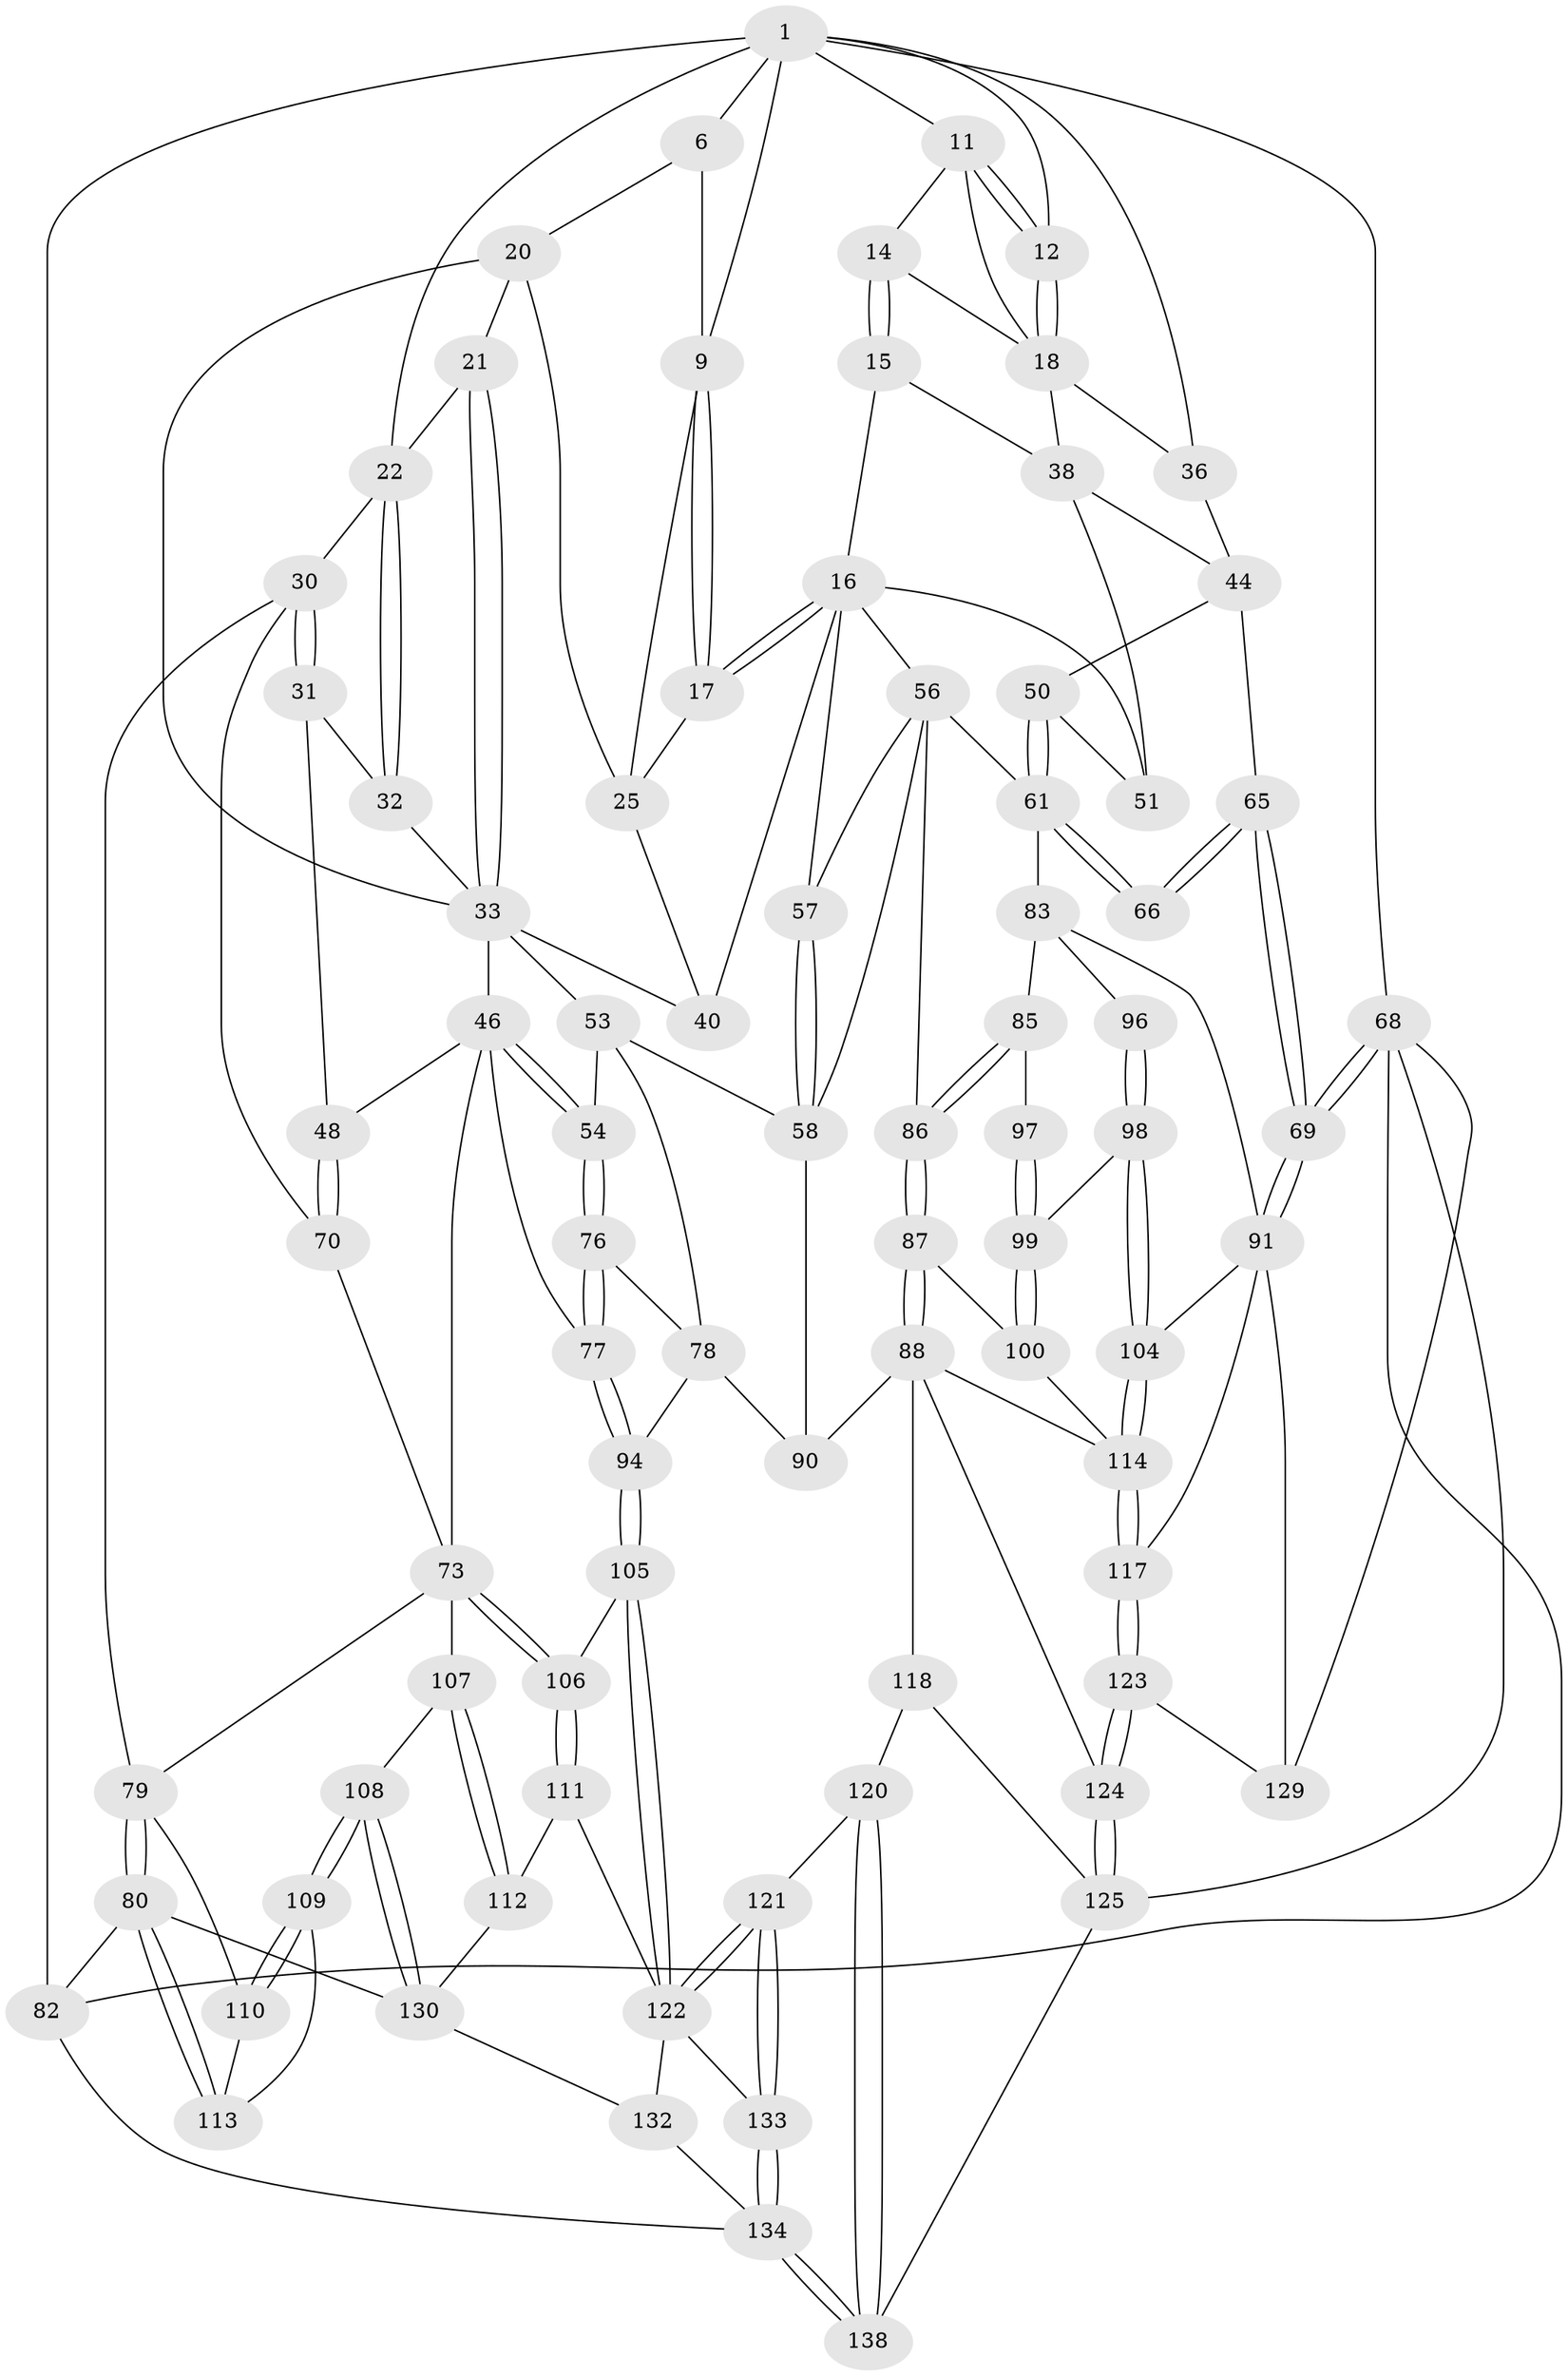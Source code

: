 // original degree distribution, {3: 0.028985507246376812, 6: 0.2536231884057971, 4: 0.2391304347826087, 5: 0.4782608695652174}
// Generated by graph-tools (version 1.1) at 2025/21/03/04/25 18:21:26]
// undirected, 82 vertices, 192 edges
graph export_dot {
graph [start="1"]
  node [color=gray90,style=filled];
  1 [pos="+0.6473276613570739+0",super="+8+2"];
  6 [pos="+0.36792064952501774+0",super="+7+19"];
  9 [pos="+0.6570176734911939+0.13440310786405138",super="+10"];
  11 [pos="+0.7269889296884129+0.07635620213603726",super="+13"];
  12 [pos="+1+0"];
  14 [pos="+0.7999725515329704+0.1942913013215447"];
  15 [pos="+0.7468638992082581+0.2465667555774865"];
  16 [pos="+0.7212858304105663+0.24071696546401933",super="+42"];
  17 [pos="+0.6625872255763257+0.2050688403632702"];
  18 [pos="+0.9432608506293111+0.031125319459500762",super="+28"];
  20 [pos="+0.399075613615466+0.1779135427365314",super="+26"];
  21 [pos="+0.29769200755761294+0.18504119124278123"];
  22 [pos="+0.24108798364934972+0.12980634806818872",super="+23"];
  25 [pos="+0.530441794139685+0.19412624190641212",super="+27"];
  30 [pos="+0+0.17390080615214404",super="+71"];
  31 [pos="+0.13086136310458693+0.23114660929084457"];
  32 [pos="+0.15451080261177808+0.22586439885189372"];
  33 [pos="+0.30382180977150064+0.2550432790044867",super="+34+35"];
  36 [pos="+1+0",super="+45"];
  38 [pos="+0.9151994961498184+0.27485877167676853",super="+39"];
  40 [pos="+0.5379888300584801+0.37894300159355965"];
  44 [pos="+0.924368901075678+0.2814957124230149",super="+49"];
  46 [pos="+0.27206228371943153+0.43087843327036734",super="+47"];
  48 [pos="+0.17508809983476856+0.44669239059908017"];
  50 [pos="+0.8898088037940394+0.42088423741183334"];
  51 [pos="+0.7888097876762874+0.3814875138115822"];
  53 [pos="+0.4554745321772168+0.38522129739408667",super="+60"];
  54 [pos="+0.31050445756054057+0.4437198607557553"];
  56 [pos="+0.7128420813192214+0.4738922922721981",super="+64"];
  57 [pos="+0.5980480173542965+0.4964694641331308"];
  58 [pos="+0.5945913513321632+0.5444763867976118",super="+59"];
  61 [pos="+0.8938262225247675+0.43967984525623427",super="+62"];
  65 [pos="+1+0.6997651941519571"];
  66 [pos="+1+0.6726157135375694"];
  68 [pos="+1+1",super="+136"];
  69 [pos="+1+0.7044936118721428"];
  70 [pos="+0+0.4742903655933988"];
  73 [pos="+0.18859561154809018+0.6649370467700734",super="+74"];
  76 [pos="+0.32333019876820623+0.5509609512378426"];
  77 [pos="+0.2843070456998786+0.6087579100847477"];
  78 [pos="+0.4037395193353593+0.6013796355488413",super="+93"];
  79 [pos="+0+0.6410598549246638",super="+101"];
  80 [pos="+0+0.7630594706153448",super="+81"];
  82 [pos="+0+1"];
  83 [pos="+0.8297428081249498+0.5764571072330481",super="+84+92"];
  85 [pos="+0.7733824246606295+0.6564277119602768"];
  86 [pos="+0.7088658753194585+0.6757063141766835"];
  87 [pos="+0.7020229493912229+0.6823824039451465"];
  88 [pos="+0.618144222845349+0.7134427994221036",super="+89+116"];
  90 [pos="+0.5882492648458085+0.706803990946927"];
  91 [pos="+1+0.7138421670692592",super="+102"];
  94 [pos="+0.4031348270414368+0.7438167302536935"];
  96 [pos="+0.8216613021959613+0.6860559455695485"];
  97 [pos="+0.7981237493481884+0.6734650971915347"];
  98 [pos="+0.8790938715424672+0.7533341008756591"];
  99 [pos="+0.8265903395933689+0.7570007359497685"];
  100 [pos="+0.7795003443433977+0.7856153990413821"];
  104 [pos="+0.8908551661289944+0.7601125839466482"];
  105 [pos="+0.379062281681331+0.7756780501286968"];
  106 [pos="+0.3092586360456652+0.7722837185323109"];
  107 [pos="+0.16272941902250673+0.7537484383508175"];
  108 [pos="+0.08190745019445592+0.8521243935825957"];
  109 [pos="+0.07537033154748325+0.843368845832472"];
  110 [pos="+0.06910313148365183+0.7392879076551678"];
  111 [pos="+0.21692139419414347+0.8558298894656862"];
  112 [pos="+0.2145637342105804+0.8559937929363237"];
  113 [pos="+0+0.7992334983329253"];
  114 [pos="+0.804111373448145+0.8136943773149857",super="+115"];
  117 [pos="+0.8310353343809369+0.8701554677725262"];
  118 [pos="+0.5851261383842484+0.7610182592806006",super="+119"];
  120 [pos="+0.43394028003682616+0.890587241582188"];
  121 [pos="+0.402513951920979+0.858427291117206"];
  122 [pos="+0.39508755872672047+0.8467472195759187",super="+127"];
  123 [pos="+0.8310747360927531+0.8789287349927777"];
  124 [pos="+0.7098976592743879+0.9548207883047034"];
  125 [pos="+0.6601598250253171+1",super="+137"];
  129 [pos="+0.8750134117242087+0.9045236376848921"];
  130 [pos="+0.08778854313413156+0.8705815427535907",super="+131"];
  132 [pos="+0.17053539677514604+1"];
  133 [pos="+0.3317014805775757+0.9589956933564717"];
  134 [pos="+0.3471772219449194+1",super="+135"];
  138 [pos="+0.3535575589330365+1"];
  1 -- 11;
  1 -- 9;
  1 -- 82;
  1 -- 36;
  1 -- 68;
  1 -- 6;
  1 -- 12;
  1 -- 22 [weight=2];
  6 -- 20;
  6 -- 9 [weight=2];
  9 -- 17;
  9 -- 17;
  9 -- 25;
  11 -- 12;
  11 -- 12;
  11 -- 18;
  11 -- 14;
  12 -- 18;
  12 -- 18;
  14 -- 15;
  14 -- 15;
  14 -- 18;
  15 -- 16;
  15 -- 38;
  16 -- 17;
  16 -- 17;
  16 -- 51;
  16 -- 40;
  16 -- 57;
  16 -- 56;
  17 -- 25;
  18 -- 38;
  18 -- 36;
  20 -- 21;
  20 -- 25;
  20 -- 33;
  21 -- 22;
  21 -- 33;
  21 -- 33;
  22 -- 32;
  22 -- 32;
  22 -- 30;
  25 -- 40;
  30 -- 31;
  30 -- 31;
  30 -- 70;
  30 -- 79;
  31 -- 32;
  31 -- 48;
  32 -- 33;
  33 -- 46;
  33 -- 40;
  33 -- 53;
  36 -- 44 [weight=2];
  38 -- 44;
  38 -- 51;
  44 -- 65;
  44 -- 50;
  46 -- 54;
  46 -- 54;
  46 -- 48;
  46 -- 73;
  46 -- 77;
  48 -- 70;
  48 -- 70;
  50 -- 51;
  50 -- 61;
  50 -- 61;
  53 -- 54;
  53 -- 78;
  53 -- 58;
  54 -- 76;
  54 -- 76;
  56 -- 57;
  56 -- 86;
  56 -- 58;
  56 -- 61;
  57 -- 58;
  57 -- 58;
  58 -- 90;
  61 -- 66 [weight=2];
  61 -- 66;
  61 -- 83;
  65 -- 66;
  65 -- 66;
  65 -- 69;
  65 -- 69;
  68 -- 69;
  68 -- 69;
  68 -- 82;
  68 -- 129;
  68 -- 125;
  69 -- 91;
  69 -- 91;
  70 -- 73;
  73 -- 106;
  73 -- 106;
  73 -- 107;
  73 -- 79;
  76 -- 77;
  76 -- 77;
  76 -- 78;
  77 -- 94;
  77 -- 94;
  78 -- 94;
  78 -- 90;
  79 -- 80;
  79 -- 80;
  79 -- 110;
  80 -- 113;
  80 -- 113;
  80 -- 82;
  80 -- 130;
  82 -- 134;
  83 -- 85;
  83 -- 96;
  83 -- 91;
  85 -- 86;
  85 -- 86;
  85 -- 97;
  86 -- 87;
  86 -- 87;
  87 -- 88;
  87 -- 88;
  87 -- 100;
  88 -- 90;
  88 -- 118;
  88 -- 114;
  88 -- 124;
  91 -- 104;
  91 -- 129;
  91 -- 117;
  94 -- 105;
  94 -- 105;
  96 -- 98;
  96 -- 98;
  97 -- 99;
  97 -- 99;
  98 -- 99;
  98 -- 104;
  98 -- 104;
  99 -- 100;
  99 -- 100;
  100 -- 114;
  104 -- 114;
  104 -- 114;
  105 -- 106;
  105 -- 122;
  105 -- 122;
  106 -- 111;
  106 -- 111;
  107 -- 108;
  107 -- 112;
  107 -- 112;
  108 -- 109;
  108 -- 109;
  108 -- 130;
  108 -- 130;
  109 -- 110;
  109 -- 110;
  109 -- 113;
  110 -- 113;
  111 -- 112;
  111 -- 122;
  112 -- 130;
  114 -- 117;
  114 -- 117;
  117 -- 123;
  117 -- 123;
  118 -- 120;
  118 -- 125;
  120 -- 121;
  120 -- 138;
  120 -- 138;
  121 -- 122;
  121 -- 122;
  121 -- 133;
  121 -- 133;
  122 -- 132;
  122 -- 133;
  123 -- 124;
  123 -- 124;
  123 -- 129;
  124 -- 125;
  124 -- 125;
  125 -- 138;
  130 -- 132;
  132 -- 134;
  133 -- 134;
  133 -- 134;
  134 -- 138;
  134 -- 138;
}
